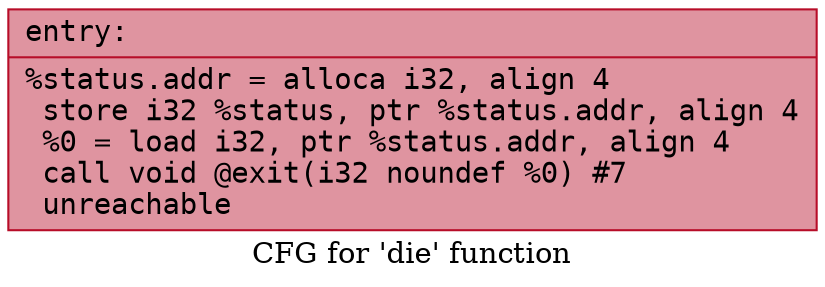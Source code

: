 digraph "CFG for 'die' function" {
	label="CFG for 'die' function";

	Node0x55563bf970b0 [shape=record,color="#b70d28ff", style=filled, fillcolor="#b70d2870" fontname="Courier",label="{entry:\l|  %status.addr = alloca i32, align 4\l  store i32 %status, ptr %status.addr, align 4\l  %0 = load i32, ptr %status.addr, align 4\l  call void @exit(i32 noundef %0) #7\l  unreachable\l}"];
}
